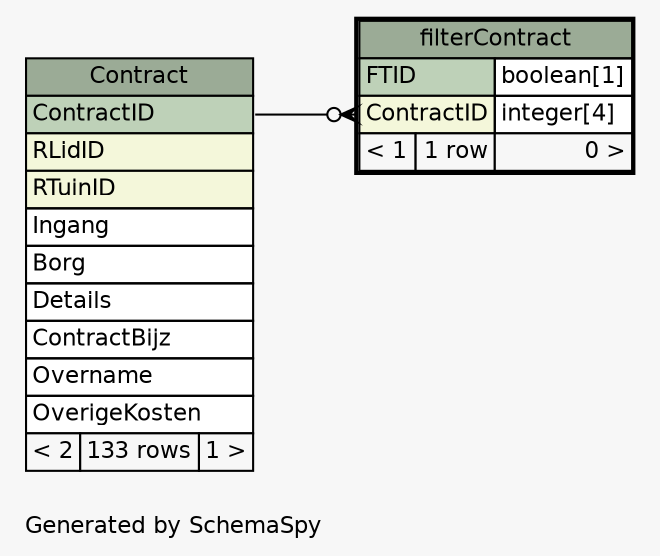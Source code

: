 // dot 2.40.1 on Linux 4.19.0-6-amd64
// SchemaSpy rev 590
digraph "oneDegreeRelationshipsDiagram" {
  graph [
    rankdir="RL"
    bgcolor="#f7f7f7"
    label="\nGenerated by SchemaSpy"
    labeljust="l"
    nodesep="0.18"
    ranksep="0.46"
    fontname="Helvetica"
    fontsize="11"
  ];
  node [
    fontname="Helvetica"
    fontsize="11"
    shape="plaintext"
  ];
  edge [
    arrowsize="0.8"
  ];
  "filterContract":"ContractID":w -> "Contract":"ContractID":e [arrowhead=none dir=back arrowtail=crowodot];
  "Contract" [
    label=<
    <TABLE BORDER="0" CELLBORDER="1" CELLSPACING="0" BGCOLOR="#ffffff">
      <TR><TD COLSPAN="3" BGCOLOR="#9bab96" ALIGN="CENTER">Contract</TD></TR>
      <TR><TD PORT="ContractID" COLSPAN="3" BGCOLOR="#bed1b8" ALIGN="LEFT">ContractID</TD></TR>
      <TR><TD PORT="RLidID" COLSPAN="3" BGCOLOR="#f4f7da" ALIGN="LEFT">RLidID</TD></TR>
      <TR><TD PORT="RTuinID" COLSPAN="3" BGCOLOR="#f4f7da" ALIGN="LEFT">RTuinID</TD></TR>
      <TR><TD PORT="Ingang" COLSPAN="3" ALIGN="LEFT">Ingang</TD></TR>
      <TR><TD PORT="Borg" COLSPAN="3" ALIGN="LEFT">Borg</TD></TR>
      <TR><TD PORT="Details" COLSPAN="3" ALIGN="LEFT">Details</TD></TR>
      <TR><TD PORT="ContractBijz" COLSPAN="3" ALIGN="LEFT">ContractBijz</TD></TR>
      <TR><TD PORT="Overname" COLSPAN="3" ALIGN="LEFT">Overname</TD></TR>
      <TR><TD PORT="OverigeKosten" COLSPAN="3" ALIGN="LEFT">OverigeKosten</TD></TR>
      <TR><TD ALIGN="LEFT" BGCOLOR="#f7f7f7">&lt; 2</TD><TD ALIGN="RIGHT" BGCOLOR="#f7f7f7">133 rows</TD><TD ALIGN="RIGHT" BGCOLOR="#f7f7f7">1 &gt;</TD></TR>
    </TABLE>>
    URL="Contract.html"
    tooltip="Contract"
  ];
  "filterContract" [
    label=<
    <TABLE BORDER="2" CELLBORDER="1" CELLSPACING="0" BGCOLOR="#ffffff">
      <TR><TD COLSPAN="3" BGCOLOR="#9bab96" ALIGN="CENTER">filterContract</TD></TR>
      <TR><TD PORT="FTID" COLSPAN="2" BGCOLOR="#bed1b8" ALIGN="LEFT">FTID</TD><TD PORT="FTID.type" ALIGN="LEFT">boolean[1]</TD></TR>
      <TR><TD PORT="ContractID" COLSPAN="2" BGCOLOR="#f4f7da" ALIGN="LEFT">ContractID</TD><TD PORT="ContractID.type" ALIGN="LEFT">integer[4]</TD></TR>
      <TR><TD ALIGN="LEFT" BGCOLOR="#f7f7f7">&lt; 1</TD><TD ALIGN="RIGHT" BGCOLOR="#f7f7f7">1 row</TD><TD ALIGN="RIGHT" BGCOLOR="#f7f7f7">0 &gt;</TD></TR>
    </TABLE>>
    URL="filterContract.html"
    tooltip="filterContract"
  ];
}
